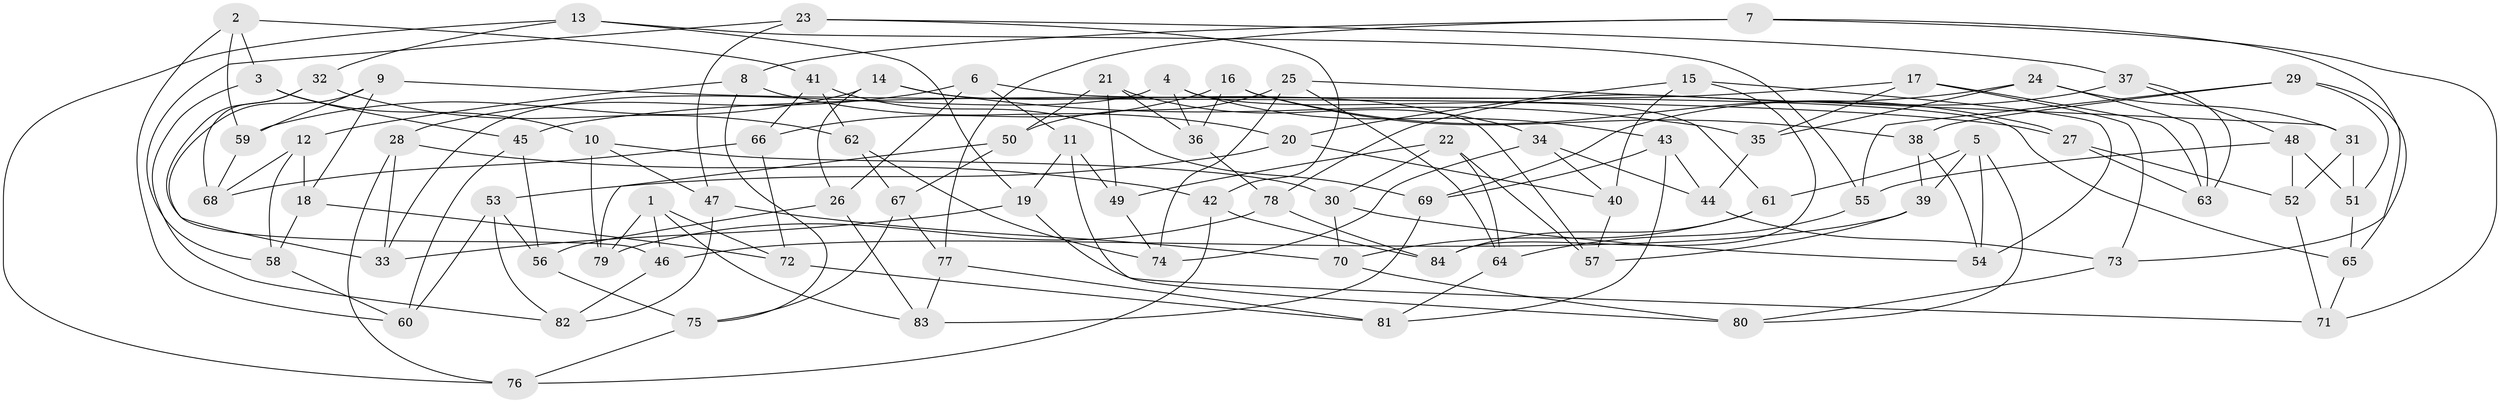 // Generated by graph-tools (version 1.1) at 2025/58/03/09/25 04:58:00]
// undirected, 84 vertices, 168 edges
graph export_dot {
graph [start="1"]
  node [color=gray90,style=filled];
  1;
  2;
  3;
  4;
  5;
  6;
  7;
  8;
  9;
  10;
  11;
  12;
  13;
  14;
  15;
  16;
  17;
  18;
  19;
  20;
  21;
  22;
  23;
  24;
  25;
  26;
  27;
  28;
  29;
  30;
  31;
  32;
  33;
  34;
  35;
  36;
  37;
  38;
  39;
  40;
  41;
  42;
  43;
  44;
  45;
  46;
  47;
  48;
  49;
  50;
  51;
  52;
  53;
  54;
  55;
  56;
  57;
  58;
  59;
  60;
  61;
  62;
  63;
  64;
  65;
  66;
  67;
  68;
  69;
  70;
  71;
  72;
  73;
  74;
  75;
  76;
  77;
  78;
  79;
  80;
  81;
  82;
  83;
  84;
  1 -- 83;
  1 -- 46;
  1 -- 79;
  1 -- 72;
  2 -- 59;
  2 -- 3;
  2 -- 60;
  2 -- 41;
  3 -- 82;
  3 -- 45;
  3 -- 10;
  4 -- 36;
  4 -- 33;
  4 -- 43;
  4 -- 61;
  5 -- 80;
  5 -- 61;
  5 -- 54;
  5 -- 39;
  6 -- 26;
  6 -- 11;
  6 -- 28;
  6 -- 65;
  7 -- 71;
  7 -- 77;
  7 -- 73;
  7 -- 8;
  8 -- 20;
  8 -- 75;
  8 -- 12;
  9 -- 59;
  9 -- 27;
  9 -- 18;
  9 -- 33;
  10 -- 47;
  10 -- 79;
  10 -- 30;
  11 -- 80;
  11 -- 49;
  11 -- 19;
  12 -- 58;
  12 -- 68;
  12 -- 18;
  13 -- 19;
  13 -- 55;
  13 -- 76;
  13 -- 32;
  14 -- 57;
  14 -- 59;
  14 -- 26;
  14 -- 35;
  15 -- 40;
  15 -- 84;
  15 -- 54;
  15 -- 20;
  16 -- 27;
  16 -- 36;
  16 -- 66;
  16 -- 38;
  17 -- 35;
  17 -- 73;
  17 -- 63;
  17 -- 45;
  18 -- 58;
  18 -- 72;
  19 -- 71;
  19 -- 33;
  20 -- 53;
  20 -- 40;
  21 -- 50;
  21 -- 36;
  21 -- 49;
  21 -- 34;
  22 -- 49;
  22 -- 64;
  22 -- 57;
  22 -- 30;
  23 -- 42;
  23 -- 58;
  23 -- 47;
  23 -- 37;
  24 -- 35;
  24 -- 78;
  24 -- 63;
  24 -- 31;
  25 -- 64;
  25 -- 31;
  25 -- 50;
  25 -- 74;
  26 -- 56;
  26 -- 83;
  27 -- 63;
  27 -- 52;
  28 -- 76;
  28 -- 42;
  28 -- 33;
  29 -- 51;
  29 -- 65;
  29 -- 55;
  29 -- 38;
  30 -- 70;
  30 -- 54;
  31 -- 51;
  31 -- 52;
  32 -- 46;
  32 -- 68;
  32 -- 62;
  34 -- 74;
  34 -- 40;
  34 -- 44;
  35 -- 44;
  36 -- 78;
  37 -- 48;
  37 -- 69;
  37 -- 63;
  38 -- 54;
  38 -- 39;
  39 -- 57;
  39 -- 46;
  40 -- 57;
  41 -- 62;
  41 -- 69;
  41 -- 66;
  42 -- 84;
  42 -- 76;
  43 -- 44;
  43 -- 81;
  43 -- 69;
  44 -- 73;
  45 -- 60;
  45 -- 56;
  46 -- 82;
  47 -- 70;
  47 -- 82;
  48 -- 52;
  48 -- 51;
  48 -- 55;
  49 -- 74;
  50 -- 67;
  50 -- 79;
  51 -- 65;
  52 -- 71;
  53 -- 82;
  53 -- 60;
  53 -- 56;
  55 -- 64;
  56 -- 75;
  58 -- 60;
  59 -- 68;
  61 -- 70;
  61 -- 84;
  62 -- 67;
  62 -- 74;
  64 -- 81;
  65 -- 71;
  66 -- 72;
  66 -- 68;
  67 -- 75;
  67 -- 77;
  69 -- 83;
  70 -- 80;
  72 -- 81;
  73 -- 80;
  75 -- 76;
  77 -- 81;
  77 -- 83;
  78 -- 79;
  78 -- 84;
}
